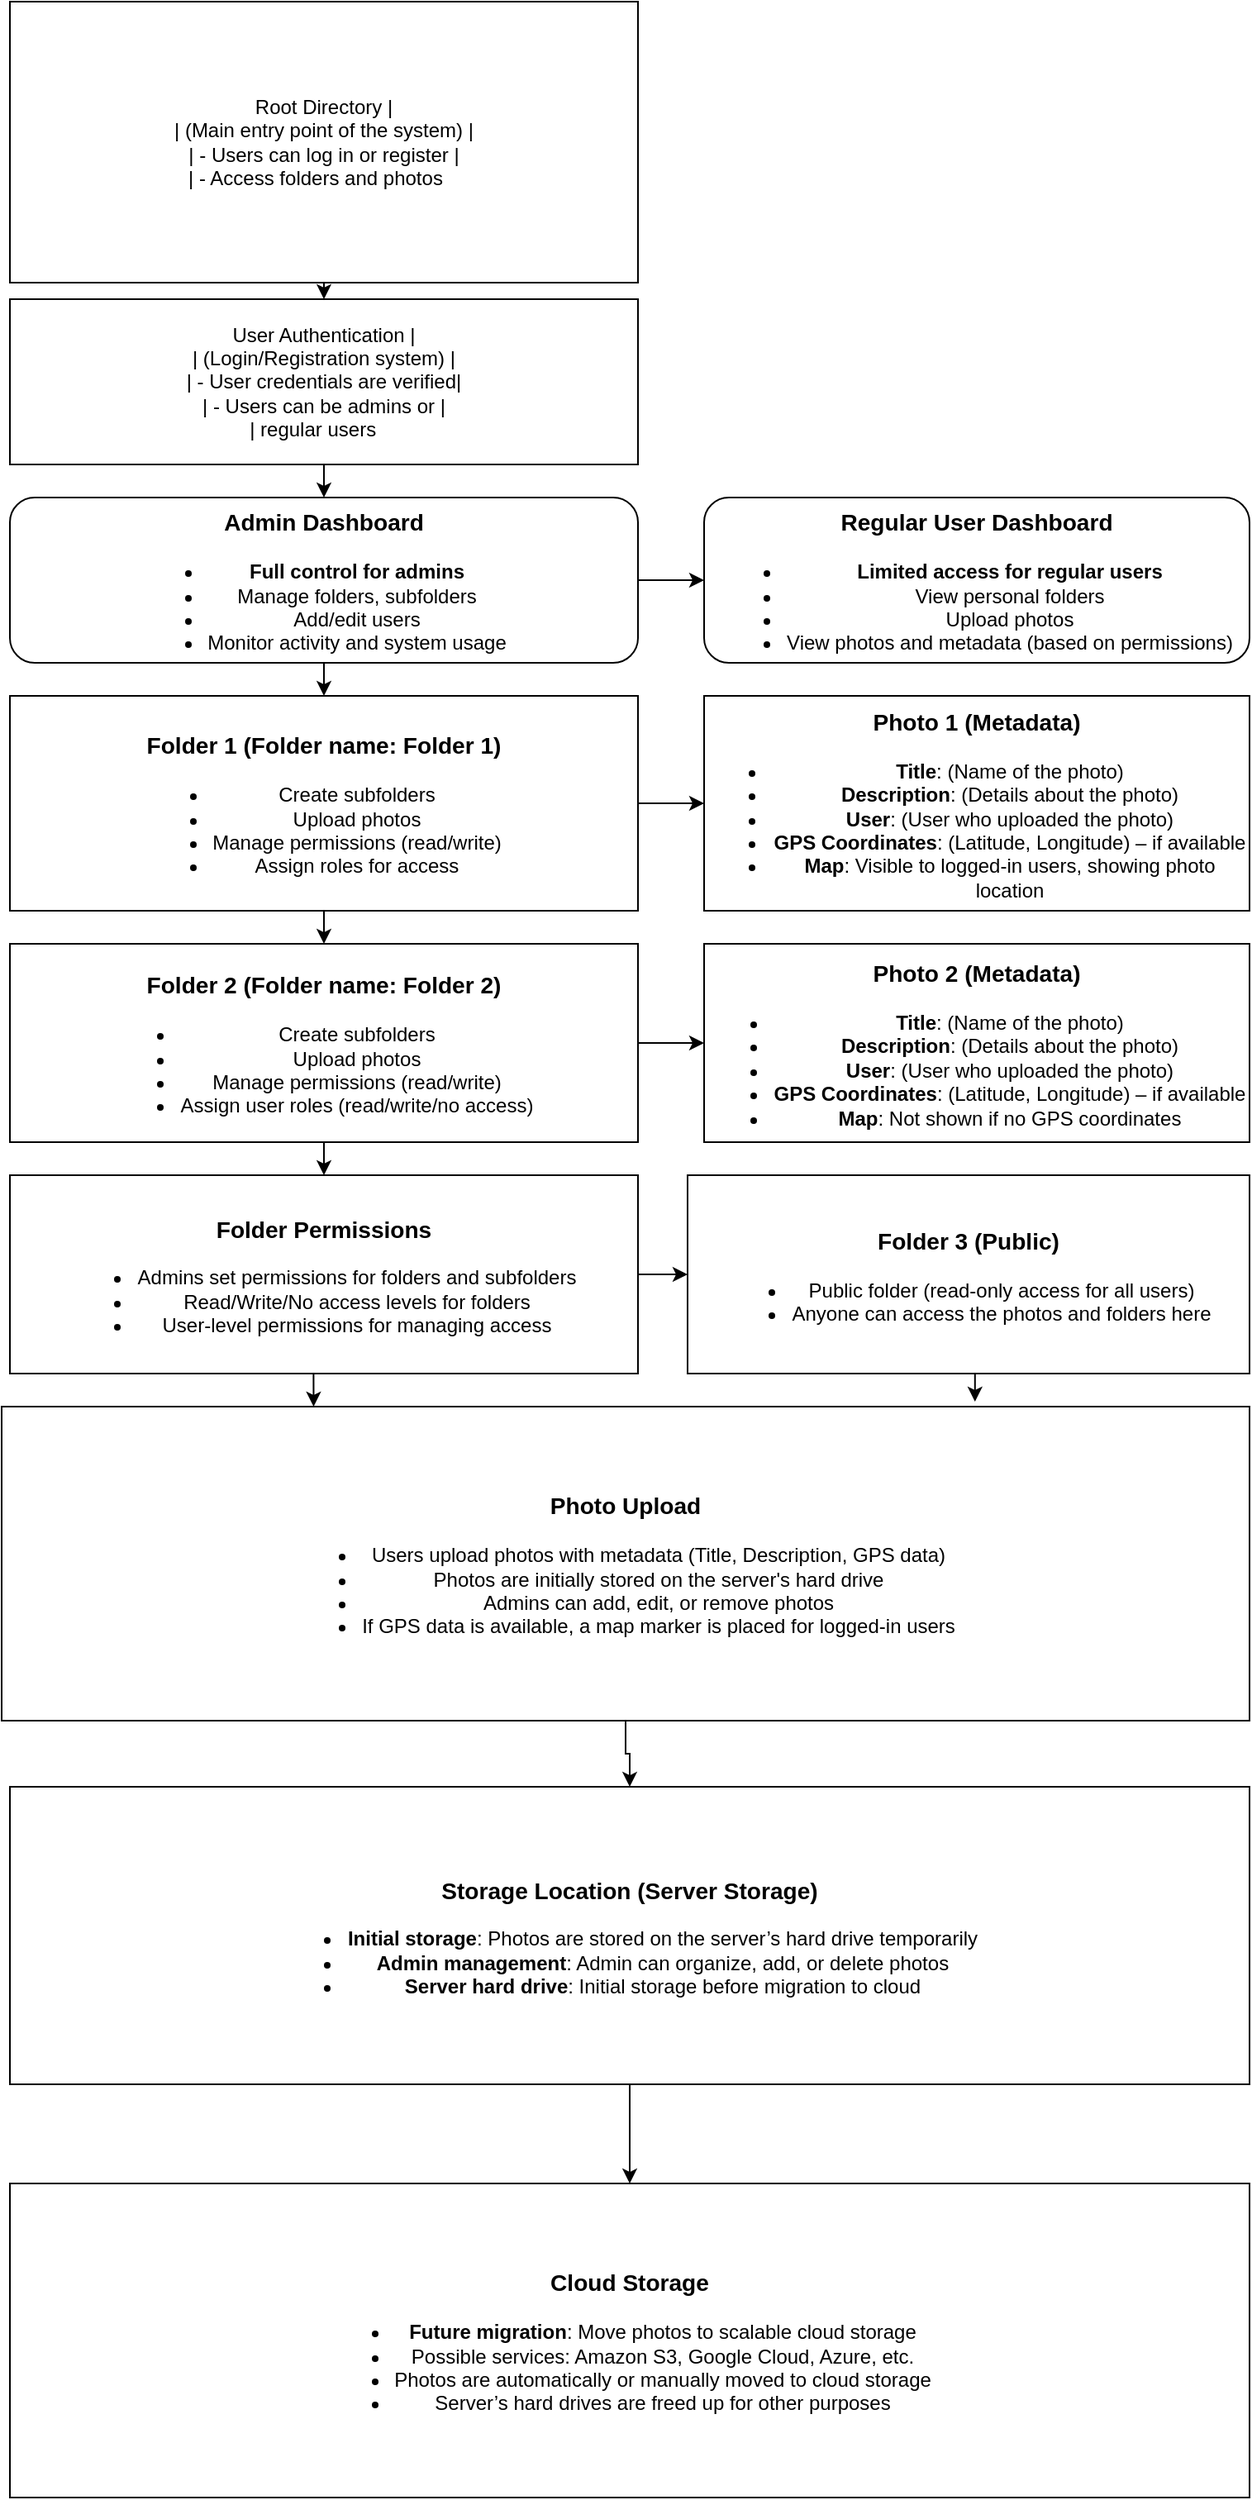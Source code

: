 <mxfile version="24.7.17">
  <diagram name="Page-1" id="NrnR3si-bqTuF7SAuXDq">
    <mxGraphModel dx="2074" dy="1132" grid="1" gridSize="10" guides="1" tooltips="1" connect="1" arrows="1" fold="1" page="1" pageScale="1" pageWidth="850" pageHeight="1100" math="0" shadow="0">
      <root>
        <mxCell id="0" />
        <mxCell id="1" parent="0" />
        <mxCell id="34AitJf98k4XEw-zuv_a-31" style="edgeStyle=orthogonalEdgeStyle;rounded=0;orthogonalLoop=1;jettySize=auto;html=1;exitX=0.5;exitY=1;exitDx=0;exitDy=0;entryX=0.5;entryY=0;entryDx=0;entryDy=0;" edge="1" parent="1" source="34AitJf98k4XEw-zuv_a-10" target="34AitJf98k4XEw-zuv_a-14">
          <mxGeometry relative="1" as="geometry" />
        </mxCell>
        <mxCell id="34AitJf98k4XEw-zuv_a-10" value="&lt;span class=&quot;hljs-keyword&quot;&gt;User&lt;/span&gt; Authentication     &lt;span class=&quot;hljs-operator&quot;&gt;|&lt;/span&gt;      &lt;br/&gt;   &lt;span class=&quot;hljs-operator&quot;&gt;|&lt;/span&gt;  (Login&lt;span class=&quot;hljs-operator&quot;&gt;/&lt;/span&gt;Registration &lt;span class=&quot;hljs-keyword&quot;&gt;system&lt;/span&gt;)  &lt;span class=&quot;hljs-operator&quot;&gt;|&lt;/span&gt;       &lt;br/&gt;   &lt;span class=&quot;hljs-operator&quot;&gt;|&lt;/span&gt;  &lt;span class=&quot;hljs-operator&quot;&gt;-&lt;/span&gt; &lt;span class=&quot;hljs-keyword&quot;&gt;User&lt;/span&gt; credentials &lt;span class=&quot;hljs-keyword&quot;&gt;are&lt;/span&gt; verified&lt;span class=&quot;hljs-operator&quot;&gt;|&lt;/span&gt;        &lt;br/&gt;   &lt;span class=&quot;hljs-operator&quot;&gt;|&lt;/span&gt;  &lt;span class=&quot;hljs-operator&quot;&gt;-&lt;/span&gt; Users can be admins &lt;span class=&quot;hljs-keyword&quot;&gt;or&lt;/span&gt;     &lt;span class=&quot;hljs-operator&quot;&gt;|&lt;/span&gt;        &lt;br/&gt;   &lt;span class=&quot;hljs-operator&quot;&gt;|&lt;/span&gt;    regular users&amp;nbsp; &amp;nbsp;&amp;nbsp;" style="rounded=0;whiteSpace=wrap;html=1;" vertex="1" parent="1">
          <mxGeometry x="80" y="200" width="380" height="100" as="geometry" />
        </mxCell>
        <mxCell id="34AitJf98k4XEw-zuv_a-30" style="edgeStyle=orthogonalEdgeStyle;rounded=0;orthogonalLoop=1;jettySize=auto;html=1;exitX=0.5;exitY=1;exitDx=0;exitDy=0;entryX=0.5;entryY=0;entryDx=0;entryDy=0;" edge="1" parent="1" source="34AitJf98k4XEw-zuv_a-12" target="34AitJf98k4XEw-zuv_a-10">
          <mxGeometry relative="1" as="geometry" />
        </mxCell>
        <mxCell id="34AitJf98k4XEw-zuv_a-12" value="Root Directory            &lt;span class=&quot;hljs-operator&quot;&gt;|&lt;/span&gt;&lt;br/&gt;&lt;span class=&quot;hljs-operator&quot;&gt;|&lt;/span&gt;      (Main entry point &lt;span class=&quot;hljs-keyword&quot;&gt;of&lt;/span&gt; the &lt;span class=&quot;hljs-keyword&quot;&gt;system&lt;/span&gt;)    &lt;span class=&quot;hljs-operator&quot;&gt;|&lt;/span&gt;&lt;br/&gt;&lt;span class=&quot;hljs-operator&quot;&gt;|&lt;/span&gt;   &lt;span class=&quot;hljs-operator&quot;&gt;-&lt;/span&gt; Users can log &lt;span class=&quot;hljs-keyword&quot;&gt;in&lt;/span&gt; &lt;span class=&quot;hljs-keyword&quot;&gt;or&lt;/span&gt; register         &lt;span class=&quot;hljs-operator&quot;&gt;|&lt;/span&gt;&lt;br/&gt;&lt;span class=&quot;hljs-operator&quot;&gt;|&lt;/span&gt;   &lt;span class=&quot;hljs-operator&quot;&gt;-&lt;/span&gt; Access folders &lt;span class=&quot;hljs-keyword&quot;&gt;and&lt;/span&gt; photos&amp;nbsp; &amp;nbsp;" style="rounded=0;whiteSpace=wrap;html=1;" vertex="1" parent="1">
          <mxGeometry x="80" y="20" width="380" height="170" as="geometry" />
        </mxCell>
        <mxCell id="34AitJf98k4XEw-zuv_a-32" style="edgeStyle=orthogonalEdgeStyle;rounded=0;orthogonalLoop=1;jettySize=auto;html=1;exitX=1;exitY=0.5;exitDx=0;exitDy=0;entryX=0;entryY=0.5;entryDx=0;entryDy=0;" edge="1" parent="1" source="34AitJf98k4XEw-zuv_a-14" target="34AitJf98k4XEw-zuv_a-15">
          <mxGeometry relative="1" as="geometry" />
        </mxCell>
        <mxCell id="34AitJf98k4XEw-zuv_a-33" style="edgeStyle=orthogonalEdgeStyle;rounded=0;orthogonalLoop=1;jettySize=auto;html=1;exitX=0.5;exitY=1;exitDx=0;exitDy=0;entryX=0.5;entryY=0;entryDx=0;entryDy=0;" edge="1" parent="1" source="34AitJf98k4XEw-zuv_a-14" target="34AitJf98k4XEw-zuv_a-16">
          <mxGeometry relative="1" as="geometry" />
        </mxCell>
        <mxCell id="34AitJf98k4XEw-zuv_a-14" value="&lt;h3&gt;&lt;strong&gt;Admin Dashboard&lt;/strong&gt;&lt;/h3&gt;&lt;ul&gt;&lt;li&gt;&lt;strong&gt;Full control for admins&lt;/strong&gt;&lt;/li&gt;&lt;li&gt;Manage folders, subfolders&lt;/li&gt;&lt;li&gt;Add/edit users&lt;/li&gt;&lt;li&gt;Monitor activity and system usage&lt;/li&gt;&lt;/ul&gt;" style="rounded=1;whiteSpace=wrap;html=1;" vertex="1" parent="1">
          <mxGeometry x="80" y="320" width="380" height="100" as="geometry" />
        </mxCell>
        <mxCell id="34AitJf98k4XEw-zuv_a-15" value="&lt;h3&gt;&lt;strong&gt;Regular User Dashboard&lt;/strong&gt;&lt;/h3&gt;&lt;ul&gt;&lt;li&gt;&lt;strong&gt;Limited access for regular users&lt;/strong&gt;&lt;/li&gt;&lt;li&gt;View personal folders&lt;/li&gt;&lt;li&gt;Upload photos&lt;/li&gt;&lt;li&gt;View photos and metadata (based on permissions)&lt;/li&gt;&lt;/ul&gt;" style="rounded=1;whiteSpace=wrap;html=1;" vertex="1" parent="1">
          <mxGeometry x="500" y="320" width="330" height="100" as="geometry" />
        </mxCell>
        <mxCell id="34AitJf98k4XEw-zuv_a-34" style="edgeStyle=orthogonalEdgeStyle;rounded=0;orthogonalLoop=1;jettySize=auto;html=1;exitX=1;exitY=0.5;exitDx=0;exitDy=0;entryX=0;entryY=0.5;entryDx=0;entryDy=0;" edge="1" parent="1" source="34AitJf98k4XEw-zuv_a-16" target="34AitJf98k4XEw-zuv_a-17">
          <mxGeometry relative="1" as="geometry" />
        </mxCell>
        <mxCell id="34AitJf98k4XEw-zuv_a-35" style="edgeStyle=orthogonalEdgeStyle;rounded=0;orthogonalLoop=1;jettySize=auto;html=1;exitX=0.5;exitY=1;exitDx=0;exitDy=0;entryX=0.5;entryY=0;entryDx=0;entryDy=0;" edge="1" parent="1" source="34AitJf98k4XEw-zuv_a-16" target="34AitJf98k4XEw-zuv_a-18">
          <mxGeometry relative="1" as="geometry" />
        </mxCell>
        <mxCell id="34AitJf98k4XEw-zuv_a-16" value="&lt;h3&gt;&lt;strong&gt;Folder 1 (Folder name: Folder 1)&lt;/strong&gt;&lt;/h3&gt;&lt;ul&gt;&lt;li&gt;Create subfolders&lt;/li&gt;&lt;li&gt;Upload photos&lt;/li&gt;&lt;li&gt;Manage permissions (read/write)&lt;/li&gt;&lt;li&gt;Assign roles for access&lt;/li&gt;&lt;/ul&gt;" style="rounded=0;whiteSpace=wrap;html=1;" vertex="1" parent="1">
          <mxGeometry x="80" y="440" width="380" height="130" as="geometry" />
        </mxCell>
        <mxCell id="34AitJf98k4XEw-zuv_a-17" value="&lt;h3&gt;&lt;strong&gt;Photo 1 (Metadata)&lt;/strong&gt;&lt;/h3&gt;&lt;ul&gt;&lt;li&gt;&lt;strong&gt;Title&lt;/strong&gt;: (Name of the photo)&lt;/li&gt;&lt;li&gt;&lt;strong&gt;Description&lt;/strong&gt;: (Details about the photo)&lt;/li&gt;&lt;li&gt;&lt;strong&gt;User&lt;/strong&gt;: (User who uploaded the photo)&lt;/li&gt;&lt;li&gt;&lt;strong&gt;GPS Coordinates&lt;/strong&gt;: (Latitude, Longitude) – if available&lt;/li&gt;&lt;li&gt;&lt;strong&gt;Map&lt;/strong&gt;: Visible to logged-in users, showing photo location&lt;/li&gt;&lt;/ul&gt;" style="rounded=0;whiteSpace=wrap;html=1;" vertex="1" parent="1">
          <mxGeometry x="500" y="440" width="330" height="130" as="geometry" />
        </mxCell>
        <mxCell id="34AitJf98k4XEw-zuv_a-36" style="edgeStyle=orthogonalEdgeStyle;rounded=0;orthogonalLoop=1;jettySize=auto;html=1;exitX=1;exitY=0.5;exitDx=0;exitDy=0;" edge="1" parent="1" source="34AitJf98k4XEw-zuv_a-18" target="34AitJf98k4XEw-zuv_a-19">
          <mxGeometry relative="1" as="geometry" />
        </mxCell>
        <mxCell id="34AitJf98k4XEw-zuv_a-37" style="edgeStyle=orthogonalEdgeStyle;rounded=0;orthogonalLoop=1;jettySize=auto;html=1;exitX=0.5;exitY=1;exitDx=0;exitDy=0;entryX=0.5;entryY=0;entryDx=0;entryDy=0;" edge="1" parent="1" source="34AitJf98k4XEw-zuv_a-18" target="34AitJf98k4XEw-zuv_a-20">
          <mxGeometry relative="1" as="geometry" />
        </mxCell>
        <mxCell id="34AitJf98k4XEw-zuv_a-18" value="&lt;h3&gt;&lt;strong&gt;Folder 2 (Folder name: Folder 2)&lt;/strong&gt;&lt;/h3&gt;&lt;ul&gt;&lt;li&gt;Create subfolders&lt;/li&gt;&lt;li&gt;Upload photos&lt;/li&gt;&lt;li&gt;Manage permissions (read/write)&lt;/li&gt;&lt;li&gt;Assign user roles (read/write/no access)&lt;/li&gt;&lt;/ul&gt;" style="rounded=0;whiteSpace=wrap;html=1;" vertex="1" parent="1">
          <mxGeometry x="80" y="590" width="380" height="120" as="geometry" />
        </mxCell>
        <mxCell id="34AitJf98k4XEw-zuv_a-19" value="&lt;h3&gt;&lt;strong&gt;Photo 2 (Metadata)&lt;/strong&gt;&lt;/h3&gt;&lt;ul&gt;&lt;li&gt;&lt;strong&gt;Title&lt;/strong&gt;: (Name of the photo)&lt;/li&gt;&lt;li&gt;&lt;strong&gt;Description&lt;/strong&gt;: (Details about the photo)&lt;/li&gt;&lt;li&gt;&lt;strong&gt;User&lt;/strong&gt;: (User who uploaded the photo)&lt;/li&gt;&lt;li&gt;&lt;strong&gt;GPS Coordinates&lt;/strong&gt;: (Latitude, Longitude) – if available&lt;/li&gt;&lt;li&gt;&lt;strong&gt;Map&lt;/strong&gt;: Not shown if no GPS coordinates&lt;/li&gt;&lt;/ul&gt;" style="rounded=0;whiteSpace=wrap;html=1;" vertex="1" parent="1">
          <mxGeometry x="500" y="590" width="330" height="120" as="geometry" />
        </mxCell>
        <mxCell id="34AitJf98k4XEw-zuv_a-38" value="" style="edgeStyle=orthogonalEdgeStyle;rounded=0;orthogonalLoop=1;jettySize=auto;html=1;" edge="1" parent="1" source="34AitJf98k4XEw-zuv_a-20" target="34AitJf98k4XEw-zuv_a-21">
          <mxGeometry relative="1" as="geometry" />
        </mxCell>
        <mxCell id="34AitJf98k4XEw-zuv_a-39" style="edgeStyle=orthogonalEdgeStyle;rounded=0;orthogonalLoop=1;jettySize=auto;html=1;exitX=0.5;exitY=1;exitDx=0;exitDy=0;entryX=0.25;entryY=0;entryDx=0;entryDy=0;" edge="1" parent="1" source="34AitJf98k4XEw-zuv_a-20" target="34AitJf98k4XEw-zuv_a-22">
          <mxGeometry relative="1" as="geometry" />
        </mxCell>
        <mxCell id="34AitJf98k4XEw-zuv_a-20" value="&lt;h3&gt;&lt;strong&gt;Folder Permissions&lt;/strong&gt;&lt;/h3&gt;&lt;ul&gt;&lt;li&gt;Admins set permissions for folders and subfolders&lt;/li&gt;&lt;li&gt;Read/Write/No access levels for folders&lt;/li&gt;&lt;li&gt;User-level permissions for managing access&lt;/li&gt;&lt;/ul&gt;" style="rounded=0;whiteSpace=wrap;html=1;" vertex="1" parent="1">
          <mxGeometry x="80" y="730" width="380" height="120" as="geometry" />
        </mxCell>
        <mxCell id="34AitJf98k4XEw-zuv_a-21" value="&lt;h3&gt;&lt;strong&gt;Folder 3 (Public)&lt;/strong&gt;&lt;/h3&gt;&lt;ul&gt;&lt;li&gt;Public folder (read-only access for all users)&lt;/li&gt;&lt;li&gt;Anyone can access the photos and folders here&lt;/li&gt;&lt;/ul&gt;" style="rounded=0;whiteSpace=wrap;html=1;" vertex="1" parent="1">
          <mxGeometry x="490" y="730" width="340" height="120" as="geometry" />
        </mxCell>
        <mxCell id="34AitJf98k4XEw-zuv_a-41" style="edgeStyle=orthogonalEdgeStyle;rounded=0;orthogonalLoop=1;jettySize=auto;html=1;exitX=0.5;exitY=1;exitDx=0;exitDy=0;entryX=0.5;entryY=0;entryDx=0;entryDy=0;" edge="1" parent="1" source="34AitJf98k4XEw-zuv_a-22" target="34AitJf98k4XEw-zuv_a-23">
          <mxGeometry relative="1" as="geometry" />
        </mxCell>
        <mxCell id="34AitJf98k4XEw-zuv_a-22" value="&lt;h3&gt;&lt;strong&gt;Photo Upload&lt;/strong&gt;&lt;/h3&gt;&lt;ul&gt;&lt;li&gt;Users upload photos with metadata (Title, Description, GPS data)&lt;/li&gt;&lt;li&gt;Photos are initially stored on the server&#39;s hard drive&lt;/li&gt;&lt;li&gt;Admins can add, edit, or remove photos&lt;/li&gt;&lt;li&gt;If GPS data is available, a map marker is placed for logged-in users&lt;/li&gt;&lt;/ul&gt;" style="rounded=0;whiteSpace=wrap;html=1;" vertex="1" parent="1">
          <mxGeometry x="75" y="870" width="755" height="190" as="geometry" />
        </mxCell>
        <mxCell id="34AitJf98k4XEw-zuv_a-42" value="" style="edgeStyle=orthogonalEdgeStyle;rounded=0;orthogonalLoop=1;jettySize=auto;html=1;" edge="1" parent="1" source="34AitJf98k4XEw-zuv_a-23" target="34AitJf98k4XEw-zuv_a-24">
          <mxGeometry relative="1" as="geometry" />
        </mxCell>
        <mxCell id="34AitJf98k4XEw-zuv_a-23" value="&lt;h3&gt;&lt;strong&gt;Storage Location (Server Storage)&lt;/strong&gt;&lt;/h3&gt;&lt;ul&gt;&lt;li&gt;&lt;strong&gt;Initial storage&lt;/strong&gt;: Photos are stored on the server’s hard drive temporarily&lt;/li&gt;&lt;li&gt;&lt;strong&gt;Admin management&lt;/strong&gt;: Admin can organize, add, or delete photos&lt;/li&gt;&lt;li&gt;&lt;strong&gt;Server hard drive&lt;/strong&gt;: Initial storage before migration to cloud&lt;/li&gt;&lt;/ul&gt;" style="rounded=0;whiteSpace=wrap;html=1;" vertex="1" parent="1">
          <mxGeometry x="80" y="1100" width="750" height="180" as="geometry" />
        </mxCell>
        <mxCell id="34AitJf98k4XEw-zuv_a-24" value="&lt;h3&gt;&lt;strong&gt;Cloud Storage&lt;/strong&gt;&lt;/h3&gt;&lt;ul&gt;&lt;li&gt;&lt;strong&gt;Future migration&lt;/strong&gt;: Move photos to scalable cloud storage&lt;/li&gt;&lt;li&gt;Possible services: Amazon S3, Google Cloud, Azure, etc.&lt;/li&gt;&lt;li&gt;Photos are automatically or manually moved to cloud storage&lt;/li&gt;&lt;li&gt;Server’s hard drives are freed up for other purposes&lt;/li&gt;&lt;/ul&gt;" style="rounded=0;whiteSpace=wrap;html=1;" vertex="1" parent="1">
          <mxGeometry x="80" y="1340" width="750" height="190" as="geometry" />
        </mxCell>
        <mxCell id="34AitJf98k4XEw-zuv_a-40" style="edgeStyle=orthogonalEdgeStyle;rounded=0;orthogonalLoop=1;jettySize=auto;html=1;exitX=0.5;exitY=1;exitDx=0;exitDy=0;entryX=0.78;entryY=-0.016;entryDx=0;entryDy=0;entryPerimeter=0;" edge="1" parent="1" source="34AitJf98k4XEw-zuv_a-21" target="34AitJf98k4XEw-zuv_a-22">
          <mxGeometry relative="1" as="geometry" />
        </mxCell>
      </root>
    </mxGraphModel>
  </diagram>
</mxfile>
